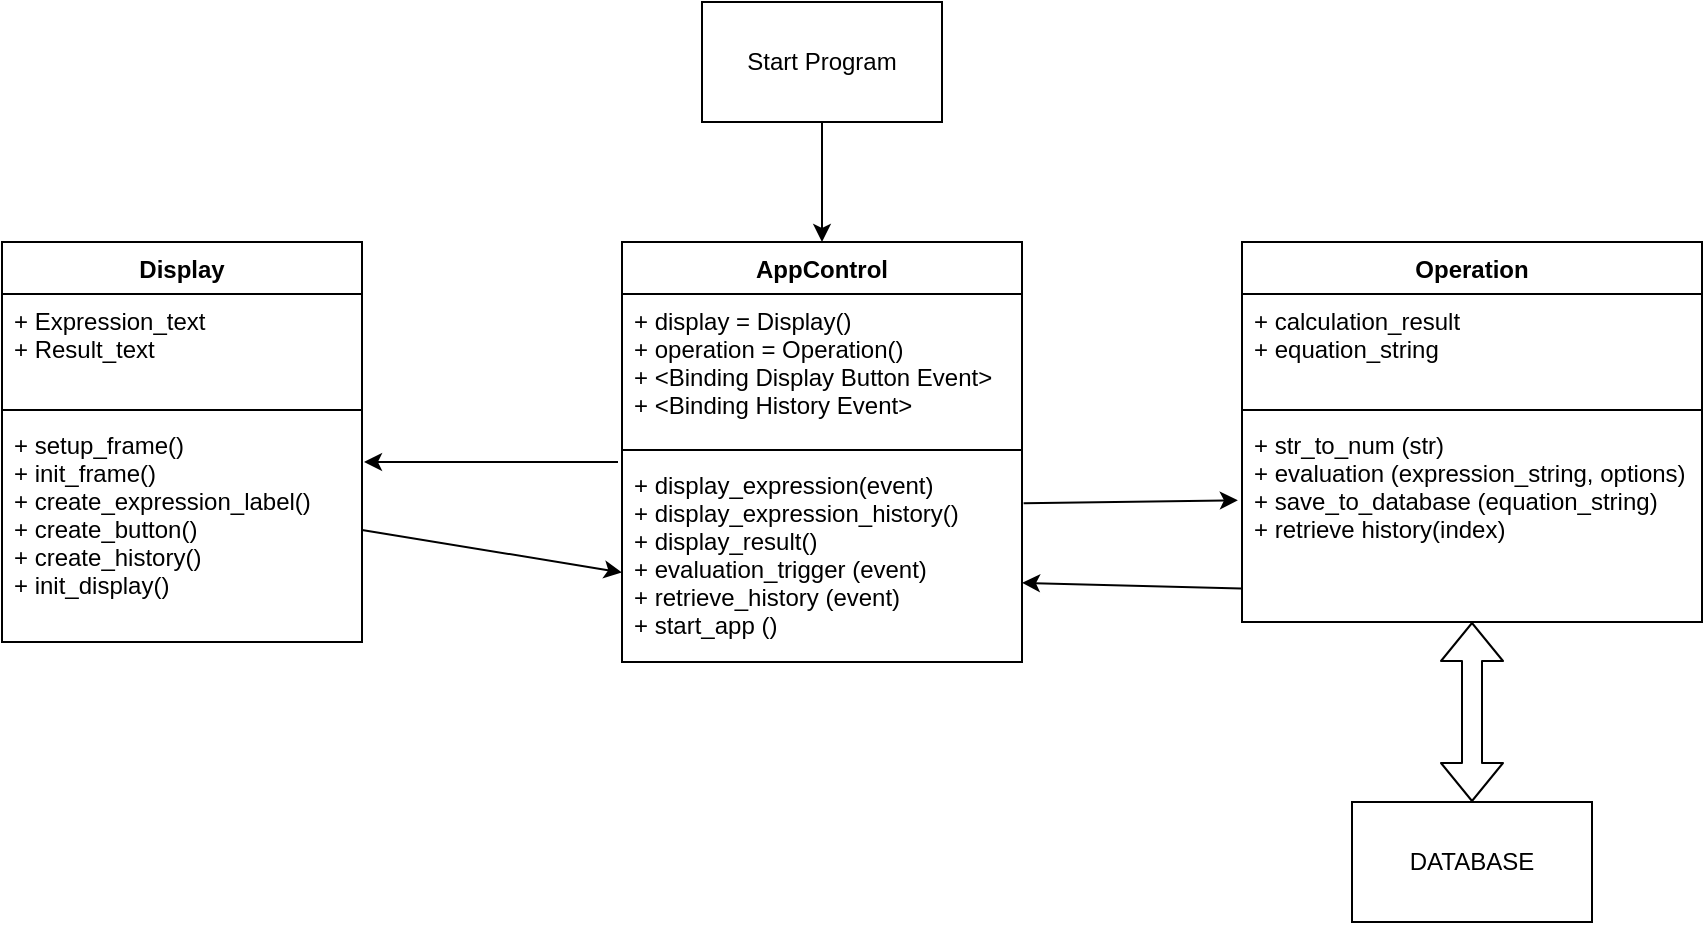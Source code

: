 <mxfile version="14.9.6" type="device"><diagram id="C5RBs43oDa-KdzZeNtuy" name="Page-1"><mxGraphModel dx="1038" dy="607" grid="1" gridSize="10" guides="1" tooltips="1" connect="1" arrows="1" fold="1" page="1" pageScale="1" pageWidth="827" pageHeight="1169" math="0" shadow="0"><root><mxCell id="WIyWlLk6GJQsqaUBKTNV-0"/><mxCell id="WIyWlLk6GJQsqaUBKTNV-1" parent="WIyWlLk6GJQsqaUBKTNV-0"/><mxCell id="__0qerwWPAZC6GgXwkwZ-0" value="Display" style="swimlane;fontStyle=1;align=center;verticalAlign=top;childLayout=stackLayout;horizontal=1;startSize=26;horizontalStack=0;resizeParent=1;resizeParentMax=0;resizeLast=0;collapsible=1;marginBottom=0;" vertex="1" parent="WIyWlLk6GJQsqaUBKTNV-1"><mxGeometry x="90" y="200" width="180" height="200" as="geometry"/></mxCell><mxCell id="__0qerwWPAZC6GgXwkwZ-1" value="+ Expression_text    &#10;+ Result_text&#10;" style="text;strokeColor=none;fillColor=none;align=left;verticalAlign=top;spacingLeft=4;spacingRight=4;overflow=hidden;rotatable=0;points=[[0,0.5],[1,0.5]];portConstraint=eastwest;" vertex="1" parent="__0qerwWPAZC6GgXwkwZ-0"><mxGeometry y="26" width="180" height="54" as="geometry"/></mxCell><mxCell id="__0qerwWPAZC6GgXwkwZ-2" value="" style="line;strokeWidth=1;fillColor=none;align=left;verticalAlign=middle;spacingTop=-1;spacingLeft=3;spacingRight=3;rotatable=0;labelPosition=right;points=[];portConstraint=eastwest;" vertex="1" parent="__0qerwWPAZC6GgXwkwZ-0"><mxGeometry y="80" width="180" height="8" as="geometry"/></mxCell><mxCell id="__0qerwWPAZC6GgXwkwZ-3" value="+ setup_frame()&#10;+ init_frame()&#10;+ create_expression_label()&#10;+ create_button()&#10;+ create_history()&#10;+ init_display()&#10;" style="text;strokeColor=none;fillColor=none;align=left;verticalAlign=top;spacingLeft=4;spacingRight=4;overflow=hidden;rotatable=0;points=[[0,0.5],[1,0.5]];portConstraint=eastwest;" vertex="1" parent="__0qerwWPAZC6GgXwkwZ-0"><mxGeometry y="88" width="180" height="112" as="geometry"/></mxCell><mxCell id="__0qerwWPAZC6GgXwkwZ-8" value="AppControl" style="swimlane;fontStyle=1;align=center;verticalAlign=top;childLayout=stackLayout;horizontal=1;startSize=26;horizontalStack=0;resizeParent=1;resizeParentMax=0;resizeLast=0;collapsible=1;marginBottom=0;" vertex="1" parent="WIyWlLk6GJQsqaUBKTNV-1"><mxGeometry x="400" y="200" width="200" height="210" as="geometry"/></mxCell><mxCell id="__0qerwWPAZC6GgXwkwZ-9" value="+ display = Display()&#10;+ operation = Operation()&#10;+ &lt;Binding Display Button Event&gt;&#10;+ &lt;Binding History Event&gt;" style="text;strokeColor=none;fillColor=none;align=left;verticalAlign=top;spacingLeft=4;spacingRight=4;overflow=hidden;rotatable=0;points=[[0,0.5],[1,0.5]];portConstraint=eastwest;" vertex="1" parent="__0qerwWPAZC6GgXwkwZ-8"><mxGeometry y="26" width="200" height="74" as="geometry"/></mxCell><mxCell id="__0qerwWPAZC6GgXwkwZ-10" value="" style="line;strokeWidth=1;fillColor=none;align=left;verticalAlign=middle;spacingTop=-1;spacingLeft=3;spacingRight=3;rotatable=0;labelPosition=right;points=[];portConstraint=eastwest;" vertex="1" parent="__0qerwWPAZC6GgXwkwZ-8"><mxGeometry y="100" width="200" height="8" as="geometry"/></mxCell><mxCell id="__0qerwWPAZC6GgXwkwZ-11" value="+ display_expression(event)&#10;+ display_expression_history()&#10;+ display_result() &#10;+ evaluation_trigger (event)&#10;+ retrieve_history (event)&#10;+ start_app ()" style="text;strokeColor=none;fillColor=none;align=left;verticalAlign=top;spacingLeft=4;spacingRight=4;overflow=hidden;rotatable=0;points=[[0,0.5],[1,0.5]];portConstraint=eastwest;" vertex="1" parent="__0qerwWPAZC6GgXwkwZ-8"><mxGeometry y="108" width="200" height="102" as="geometry"/></mxCell><mxCell id="__0qerwWPAZC6GgXwkwZ-13" value="Operation" style="swimlane;fontStyle=1;align=center;verticalAlign=top;childLayout=stackLayout;horizontal=1;startSize=26;horizontalStack=0;resizeParent=1;resizeParentMax=0;resizeLast=0;collapsible=1;marginBottom=0;" vertex="1" parent="WIyWlLk6GJQsqaUBKTNV-1"><mxGeometry x="710" y="200" width="230" height="190" as="geometry"/></mxCell><mxCell id="__0qerwWPAZC6GgXwkwZ-14" value="+ calculation_result&#10;+ equation_string" style="text;strokeColor=none;fillColor=none;align=left;verticalAlign=top;spacingLeft=4;spacingRight=4;overflow=hidden;rotatable=0;points=[[0,0.5],[1,0.5]];portConstraint=eastwest;" vertex="1" parent="__0qerwWPAZC6GgXwkwZ-13"><mxGeometry y="26" width="230" height="54" as="geometry"/></mxCell><mxCell id="__0qerwWPAZC6GgXwkwZ-15" value="" style="line;strokeWidth=1;fillColor=none;align=left;verticalAlign=middle;spacingTop=-1;spacingLeft=3;spacingRight=3;rotatable=0;labelPosition=right;points=[];portConstraint=eastwest;" vertex="1" parent="__0qerwWPAZC6GgXwkwZ-13"><mxGeometry y="80" width="230" height="8" as="geometry"/></mxCell><mxCell id="__0qerwWPAZC6GgXwkwZ-16" value="+ str_to_num (str)&#10;+ evaluation (expression_string, options)&#10;+ save_to_database (equation_string)&#10;+ retrieve history(index)" style="text;strokeColor=none;fillColor=none;align=left;verticalAlign=top;spacingLeft=4;spacingRight=4;overflow=hidden;rotatable=0;points=[[0,0.5],[1,0.5]];portConstraint=eastwest;" vertex="1" parent="__0qerwWPAZC6GgXwkwZ-13"><mxGeometry y="88" width="230" height="102" as="geometry"/></mxCell><mxCell id="__0qerwWPAZC6GgXwkwZ-17" value="Start Program" style="rounded=0;whiteSpace=wrap;html=1;" vertex="1" parent="WIyWlLk6GJQsqaUBKTNV-1"><mxGeometry x="440" y="80" width="120" height="60" as="geometry"/></mxCell><mxCell id="__0qerwWPAZC6GgXwkwZ-18" value="" style="endArrow=classic;html=1;exitX=0.5;exitY=1;exitDx=0;exitDy=0;entryX=0.5;entryY=0;entryDx=0;entryDy=0;" edge="1" parent="WIyWlLk6GJQsqaUBKTNV-1" source="__0qerwWPAZC6GgXwkwZ-17" target="__0qerwWPAZC6GgXwkwZ-8"><mxGeometry width="50" height="50" relative="1" as="geometry"><mxPoint x="420" y="340" as="sourcePoint"/><mxPoint x="470" y="290" as="targetPoint"/></mxGeometry></mxCell><mxCell id="__0qerwWPAZC6GgXwkwZ-21" value="DATABASE" style="rounded=0;whiteSpace=wrap;html=1;" vertex="1" parent="WIyWlLk6GJQsqaUBKTNV-1"><mxGeometry x="765" y="480" width="120" height="60" as="geometry"/></mxCell><mxCell id="__0qerwWPAZC6GgXwkwZ-22" value="" style="endArrow=classic;html=1;" edge="1" parent="WIyWlLk6GJQsqaUBKTNV-1"><mxGeometry width="50" height="50" relative="1" as="geometry"><mxPoint x="398" y="310" as="sourcePoint"/><mxPoint x="271" y="310" as="targetPoint"/></mxGeometry></mxCell><mxCell id="__0qerwWPAZC6GgXwkwZ-24" value="" style="endArrow=classic;html=1;exitX=1;exitY=0.5;exitDx=0;exitDy=0;entryX=0;entryY=0.561;entryDx=0;entryDy=0;entryPerimeter=0;" edge="1" parent="WIyWlLk6GJQsqaUBKTNV-1" source="__0qerwWPAZC6GgXwkwZ-3" target="__0qerwWPAZC6GgXwkwZ-11"><mxGeometry width="50" height="50" relative="1" as="geometry"><mxPoint x="530" y="230" as="sourcePoint"/><mxPoint x="580" y="180" as="targetPoint"/></mxGeometry></mxCell><mxCell id="__0qerwWPAZC6GgXwkwZ-25" value="" style="endArrow=classic;html=1;exitX=1.004;exitY=0.222;exitDx=0;exitDy=0;exitPerimeter=0;entryX=-0.009;entryY=0.403;entryDx=0;entryDy=0;entryPerimeter=0;" edge="1" parent="WIyWlLk6GJQsqaUBKTNV-1" source="__0qerwWPAZC6GgXwkwZ-11" target="__0qerwWPAZC6GgXwkwZ-16"><mxGeometry width="50" height="50" relative="1" as="geometry"><mxPoint x="530" y="230" as="sourcePoint"/><mxPoint x="580" y="180" as="targetPoint"/></mxGeometry></mxCell><mxCell id="__0qerwWPAZC6GgXwkwZ-26" value="" style="endArrow=classic;html=1;exitX=-0.002;exitY=0.836;exitDx=0;exitDy=0;exitPerimeter=0;entryX=1;entryY=0.612;entryDx=0;entryDy=0;entryPerimeter=0;" edge="1" parent="WIyWlLk6GJQsqaUBKTNV-1" source="__0qerwWPAZC6GgXwkwZ-16" target="__0qerwWPAZC6GgXwkwZ-11"><mxGeometry width="50" height="50" relative="1" as="geometry"><mxPoint x="530" y="470" as="sourcePoint"/><mxPoint x="580" y="420" as="targetPoint"/></mxGeometry></mxCell><mxCell id="__0qerwWPAZC6GgXwkwZ-27" value="" style="shape=flexArrow;endArrow=classic;startArrow=classic;html=1;entryX=0.5;entryY=0;entryDx=0;entryDy=0;" edge="1" parent="WIyWlLk6GJQsqaUBKTNV-1" source="__0qerwWPAZC6GgXwkwZ-16" target="__0qerwWPAZC6GgXwkwZ-21"><mxGeometry width="100" height="100" relative="1" as="geometry"><mxPoint x="510" y="490" as="sourcePoint"/><mxPoint x="610" y="390" as="targetPoint"/></mxGeometry></mxCell></root></mxGraphModel></diagram></mxfile>